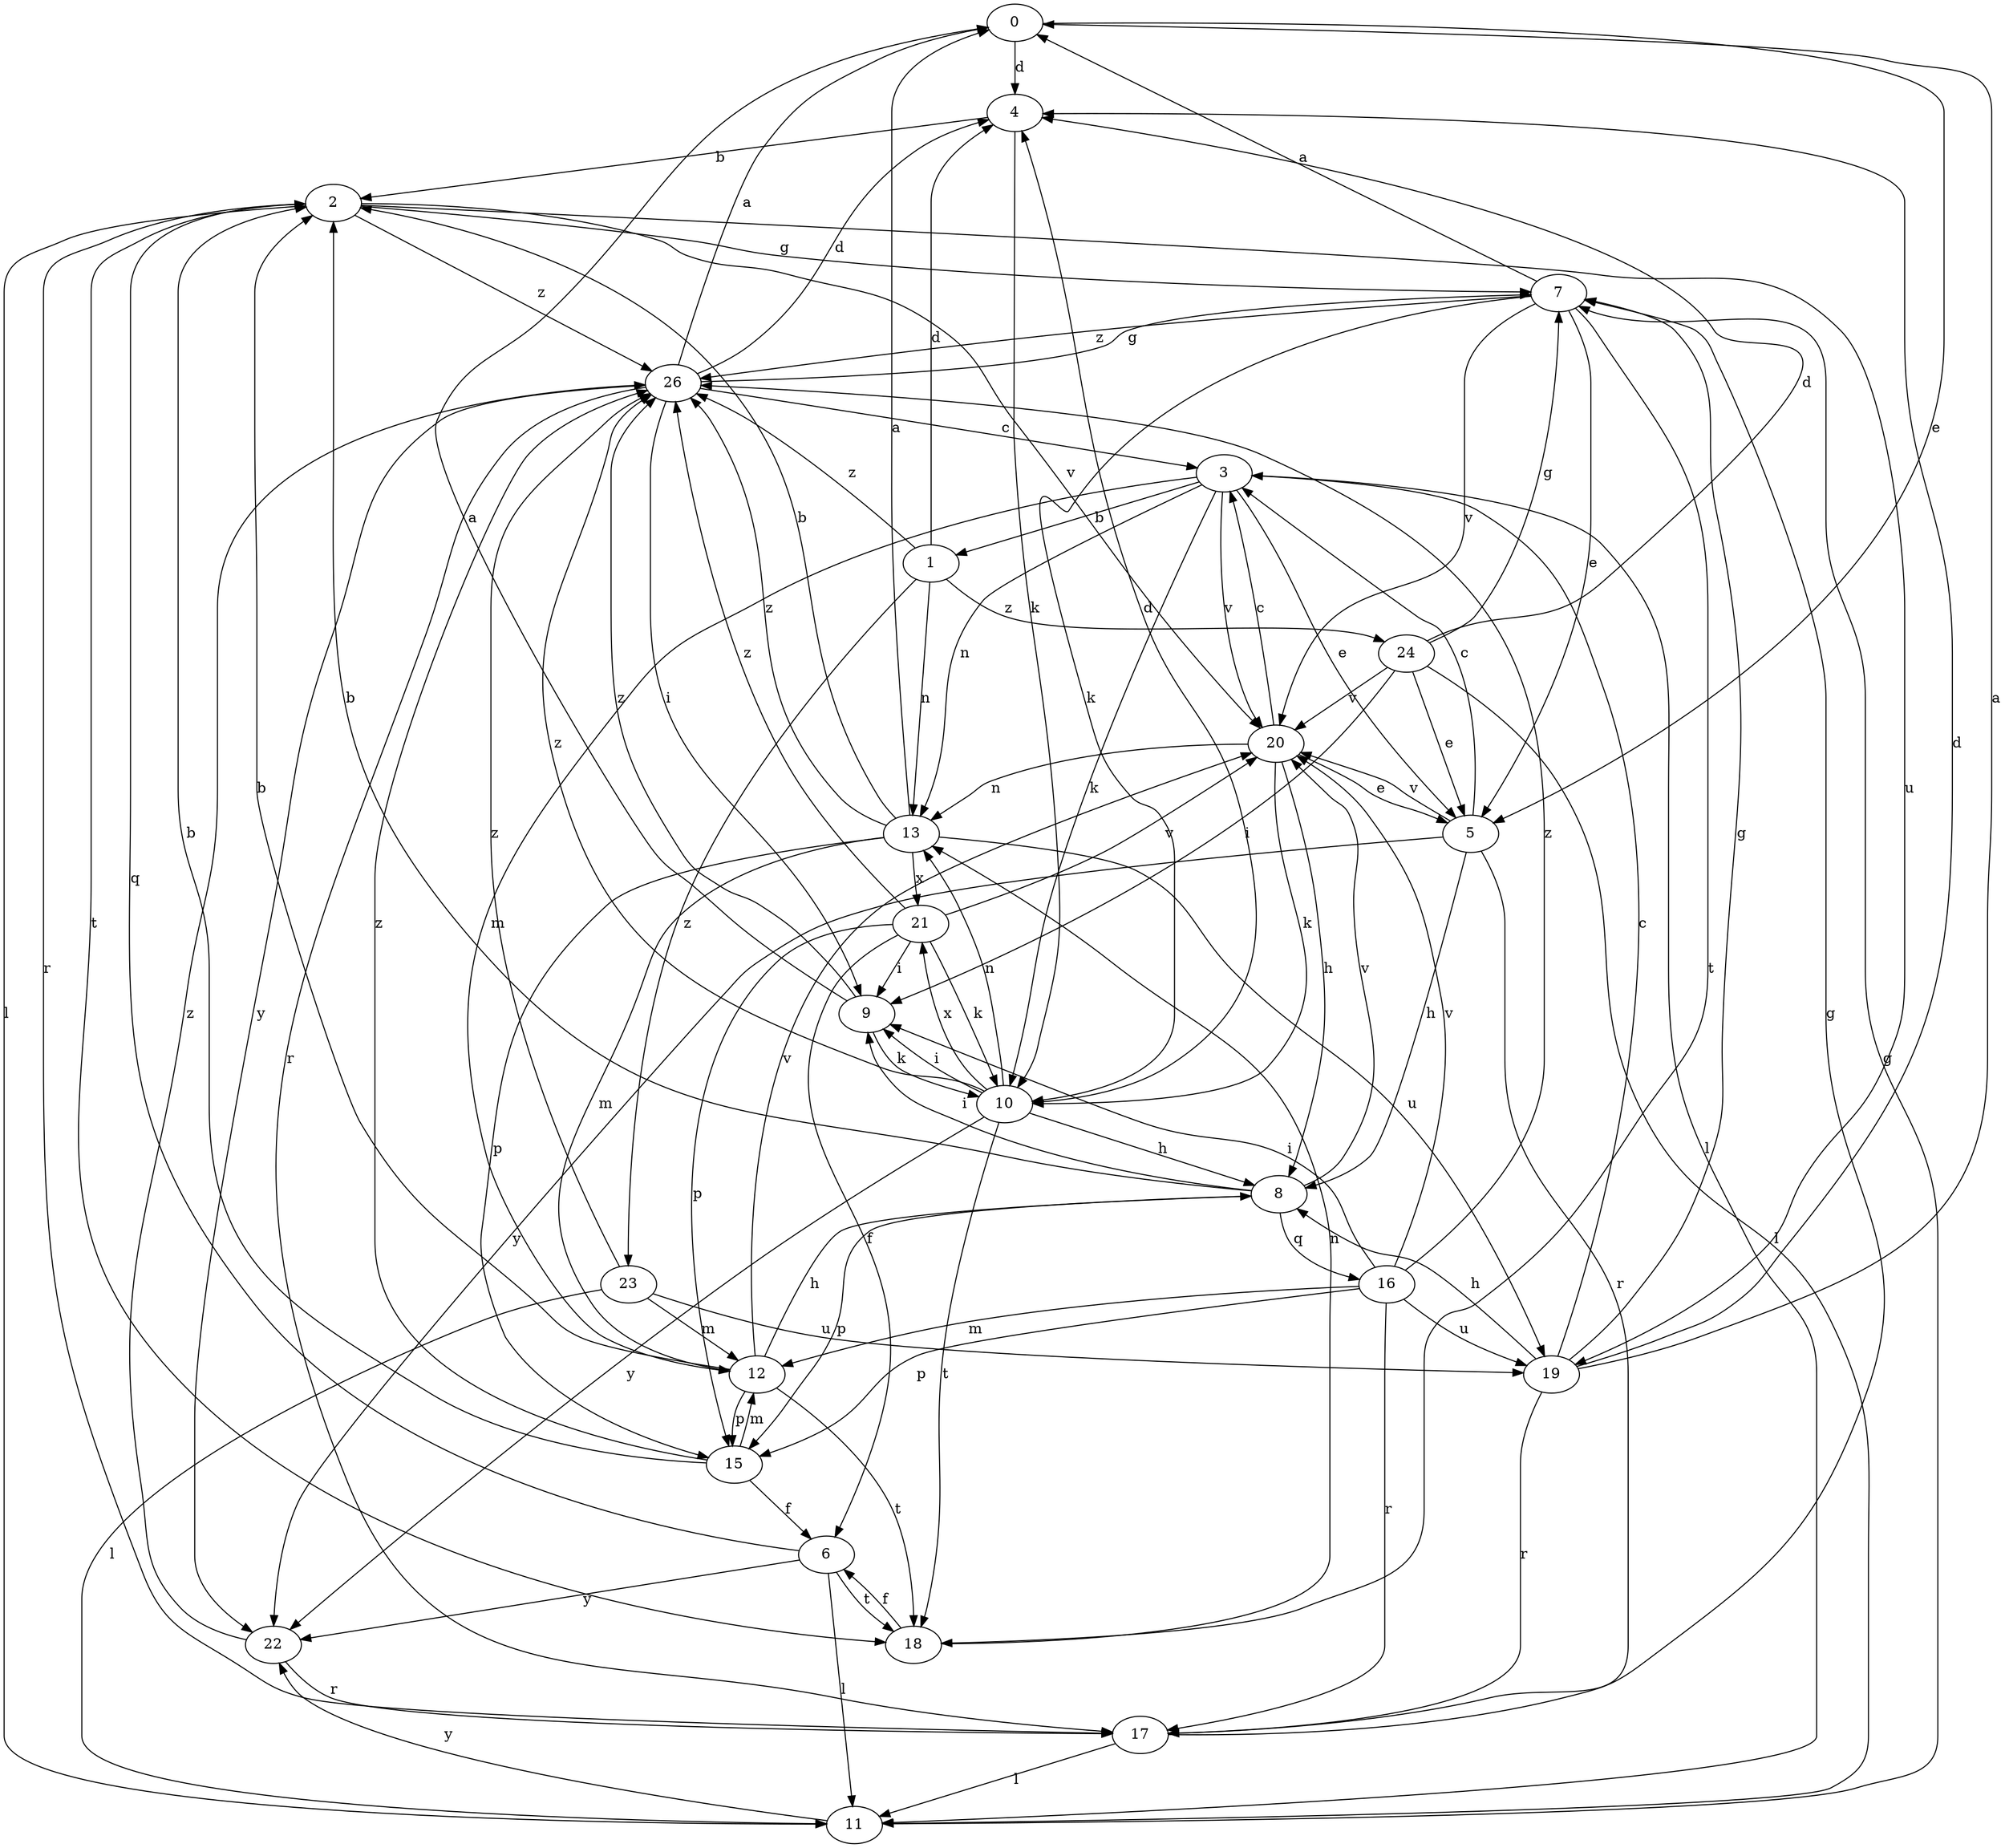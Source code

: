 strict digraph  {
0;
1;
2;
3;
4;
5;
6;
7;
8;
9;
10;
11;
12;
13;
15;
16;
17;
18;
19;
20;
21;
22;
23;
24;
26;
0 -> 4  [label=d];
0 -> 5  [label=e];
1 -> 4  [label=d];
1 -> 13  [label=n];
1 -> 23  [label=z];
1 -> 24  [label=z];
1 -> 26  [label=z];
2 -> 7  [label=g];
2 -> 11  [label=l];
2 -> 17  [label=r];
2 -> 18  [label=t];
2 -> 19  [label=u];
2 -> 20  [label=v];
2 -> 26  [label=z];
3 -> 1  [label=b];
3 -> 5  [label=e];
3 -> 10  [label=k];
3 -> 11  [label=l];
3 -> 12  [label=m];
3 -> 13  [label=n];
3 -> 20  [label=v];
4 -> 2  [label=b];
4 -> 10  [label=k];
5 -> 3  [label=c];
5 -> 8  [label=h];
5 -> 17  [label=r];
5 -> 20  [label=v];
5 -> 22  [label=y];
6 -> 11  [label=l];
6 -> 18  [label=t];
6 -> 22  [label=y];
6 -> 2  [label=q];
7 -> 0  [label=a];
7 -> 5  [label=e];
7 -> 10  [label=k];
7 -> 18  [label=t];
7 -> 20  [label=v];
7 -> 26  [label=z];
8 -> 2  [label=b];
8 -> 9  [label=i];
8 -> 15  [label=p];
8 -> 16  [label=q];
8 -> 20  [label=v];
9 -> 0  [label=a];
9 -> 10  [label=k];
9 -> 26  [label=z];
10 -> 4  [label=d];
10 -> 8  [label=h];
10 -> 9  [label=i];
10 -> 13  [label=n];
10 -> 18  [label=t];
10 -> 21  [label=x];
10 -> 22  [label=y];
10 -> 26  [label=z];
11 -> 7  [label=g];
11 -> 22  [label=y];
12 -> 2  [label=b];
12 -> 8  [label=h];
12 -> 15  [label=p];
12 -> 18  [label=t];
12 -> 20  [label=v];
13 -> 0  [label=a];
13 -> 2  [label=b];
13 -> 12  [label=m];
13 -> 15  [label=p];
13 -> 19  [label=u];
13 -> 21  [label=x];
13 -> 26  [label=z];
15 -> 2  [label=b];
15 -> 6  [label=f];
15 -> 12  [label=m];
15 -> 26  [label=z];
16 -> 9  [label=i];
16 -> 12  [label=m];
16 -> 15  [label=p];
16 -> 17  [label=r];
16 -> 19  [label=u];
16 -> 20  [label=v];
16 -> 26  [label=z];
17 -> 7  [label=g];
17 -> 11  [label=l];
18 -> 6  [label=f];
18 -> 13  [label=n];
19 -> 0  [label=a];
19 -> 3  [label=c];
19 -> 4  [label=d];
19 -> 7  [label=g];
19 -> 8  [label=h];
19 -> 17  [label=r];
20 -> 3  [label=c];
20 -> 5  [label=e];
20 -> 8  [label=h];
20 -> 10  [label=k];
20 -> 13  [label=n];
21 -> 6  [label=f];
21 -> 9  [label=i];
21 -> 10  [label=k];
21 -> 15  [label=p];
21 -> 20  [label=v];
21 -> 26  [label=z];
22 -> 17  [label=r];
22 -> 26  [label=z];
23 -> 11  [label=l];
23 -> 12  [label=m];
23 -> 19  [label=u];
23 -> 26  [label=z];
24 -> 4  [label=d];
24 -> 5  [label=e];
24 -> 7  [label=g];
24 -> 9  [label=i];
24 -> 11  [label=l];
24 -> 20  [label=v];
26 -> 0  [label=a];
26 -> 3  [label=c];
26 -> 4  [label=d];
26 -> 7  [label=g];
26 -> 9  [label=i];
26 -> 17  [label=r];
26 -> 22  [label=y];
}
